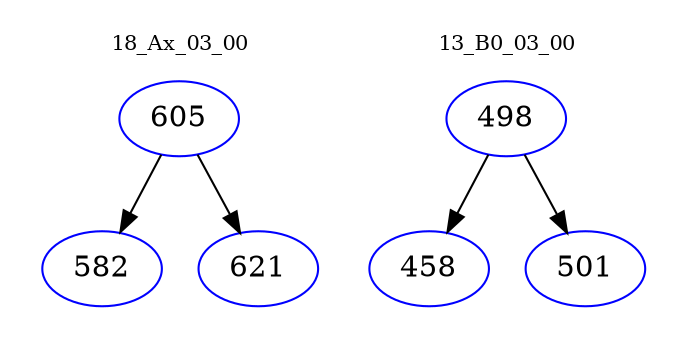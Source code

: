 digraph{
subgraph cluster_0 {
color = white
label = "18_Ax_03_00";
fontsize=10;
T0_605 [label="605", color="blue"]
T0_605 -> T0_582 [color="black"]
T0_582 [label="582", color="blue"]
T0_605 -> T0_621 [color="black"]
T0_621 [label="621", color="blue"]
}
subgraph cluster_1 {
color = white
label = "13_B0_03_00";
fontsize=10;
T1_498 [label="498", color="blue"]
T1_498 -> T1_458 [color="black"]
T1_458 [label="458", color="blue"]
T1_498 -> T1_501 [color="black"]
T1_501 [label="501", color="blue"]
}
}

